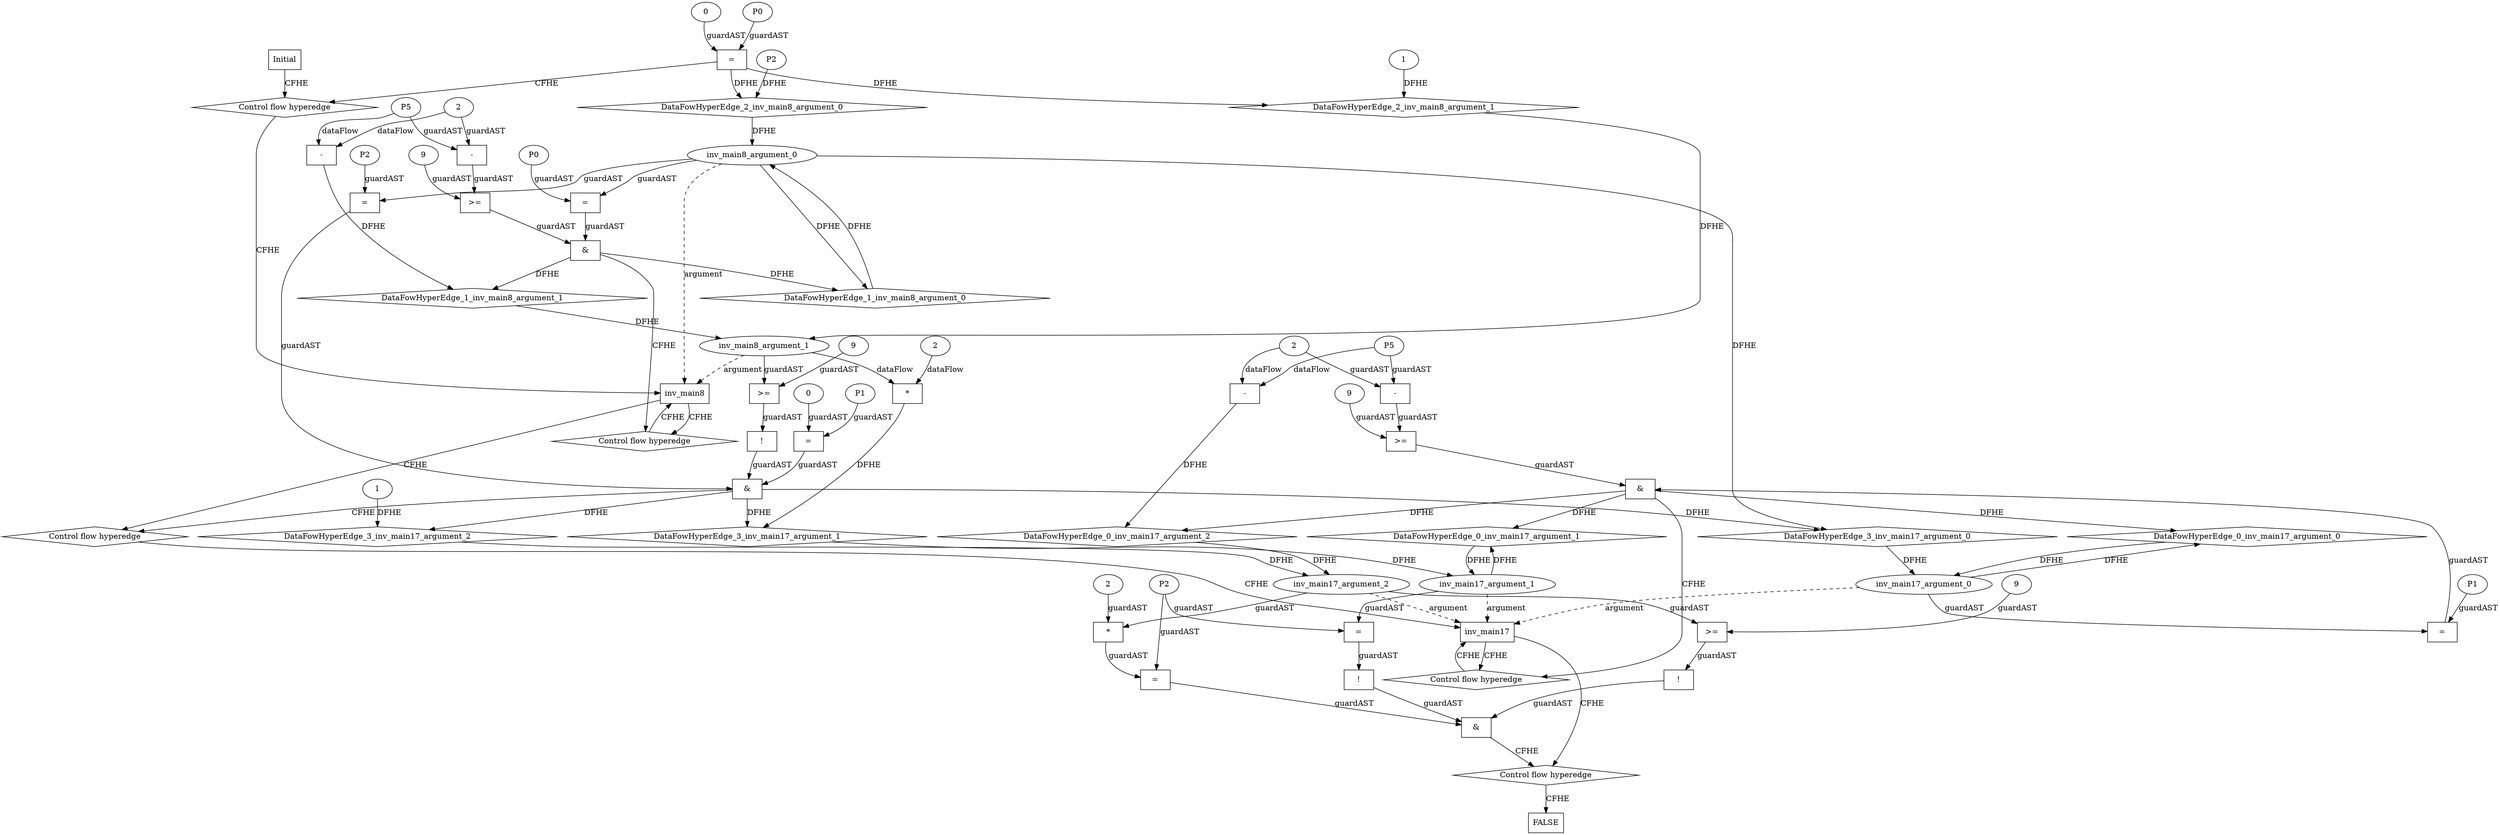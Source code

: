 digraph dag {
"inv_main17" [label="inv_main17" nodeName="inv_main17" class=CONTROL  shape="rect"];
"inv_main8" [label="inv_main8" nodeName="inv_main8" class=CONTROL  shape="rect"];
FALSE [label="FALSE" nodeName=FALSE class=CONTROL  shape="rect"];
Initial [label="Initial" nodeName=Initial class=CONTROL  shape="rect"];
ControlFowHyperEdge_0 [label="Control flow hyperedge" nodeName=ControlFowHyperEdge_0 class=controlFlowHyperEdge shape="diamond"];
"inv_main17" -> ControlFowHyperEdge_0 [label="CFHE"]
ControlFowHyperEdge_0 -> "inv_main17" [label="CFHE"]
ControlFowHyperEdge_1 [label="Control flow hyperedge" nodeName=ControlFowHyperEdge_1 class=controlFlowHyperEdge shape="diamond"];
"inv_main8" -> ControlFowHyperEdge_1 [label="CFHE"]
ControlFowHyperEdge_1 -> "inv_main8" [label="CFHE"]
ControlFowHyperEdge_2 [label="Control flow hyperedge" nodeName=ControlFowHyperEdge_2 class=controlFlowHyperEdge shape="diamond"];
"Initial" -> ControlFowHyperEdge_2 [label="CFHE"]
ControlFowHyperEdge_2 -> "inv_main8" [label="CFHE"]
ControlFowHyperEdge_3 [label="Control flow hyperedge" nodeName=ControlFowHyperEdge_3 class=controlFlowHyperEdge shape="diamond"];
"inv_main8" -> ControlFowHyperEdge_3 [label="CFHE"]
ControlFowHyperEdge_3 -> "inv_main17" [label="CFHE"]
ControlFowHyperEdge_4 [label="Control flow hyperedge" nodeName=ControlFowHyperEdge_4 class=controlFlowHyperEdge shape="diamond"];
"inv_main17" -> ControlFowHyperEdge_4 [label="CFHE"]
ControlFowHyperEdge_4 -> "FALSE" [label="CFHE"]
"inv_main17_argument_0" [label="inv_main17_argument_0" nodeName=argument0 class=argument  head="inv_main17" shape="oval"];
"inv_main17_argument_0" -> "inv_main17"[label="argument" style="dashed"]
"inv_main17_argument_1" [label="inv_main17_argument_1" nodeName=argument1 class=argument  head="inv_main17" shape="oval"];
"inv_main17_argument_1" -> "inv_main17"[label="argument" style="dashed"]
"inv_main17_argument_2" [label="inv_main17_argument_2" nodeName=argument2 class=argument  head="inv_main17" shape="oval"];
"inv_main17_argument_2" -> "inv_main17"[label="argument" style="dashed"]
"inv_main8_argument_0" [label="inv_main8_argument_0" nodeName=argument0 class=argument  head="inv_main8" shape="oval"];
"inv_main8_argument_0" -> "inv_main8"[label="argument" style="dashed"]
"inv_main8_argument_1" [label="inv_main8_argument_1" nodeName=argument1 class=argument  head="inv_main8" shape="oval"];
"inv_main8_argument_1" -> "inv_main8"[label="argument" style="dashed"]

"xxxinv_main17___inv_main17_0xxx_and" [label="&" nodeName="xxxinv_main17___inv_main17_0xxx_and" class=Operator shape="rect"];
"xxxinv_main17___inv_main17_0xxxguard_0_node_0" [label=">=" nodeName="xxxinv_main17___inv_main17_0xxxguard_0_node_0" class=Operator  shape="rect"];
"xxxinv_main17___inv_main17_0xxxguard_0_node_1" [label="9" nodeName="xxxinv_main17___inv_main17_0xxxguard_0_node_1" class=IdealInt ];
"xxxinv_main17___inv_main17_0xxxguard_0_node_2" [label="-" nodeName="xxxinv_main17___inv_main17_0xxxguard_0_node_2" class= Operator shape="rect"];
"xxxinv_main17___inv_main17_0xxxguard_0_node_1" -> "xxxinv_main17___inv_main17_0xxxguard_0_node_0"[label="guardAST"]
"xxxinv_main17___inv_main17_0xxxguard_0_node_2" -> "xxxinv_main17___inv_main17_0xxxguard_0_node_0"[label="guardAST"]
"xxxinv_main17___inv_main17_0xxxdataFlow_0_node_1" -> "xxxinv_main17___inv_main17_0xxxguard_0_node_2"[label="guardAST"]
"xxxinv_main17___inv_main17_0xxxdataFlow_0_node_2" -> "xxxinv_main17___inv_main17_0xxxguard_0_node_2"[label="guardAST"]

"xxxinv_main17___inv_main17_0xxxguard_0_node_0" -> "xxxinv_main17___inv_main17_0xxx_and" [label="guardAST"];
"xxxinv_main17___inv_main17_0xxxguard1_node_0" [label="=" nodeName="xxxinv_main17___inv_main17_0xxxguard1_node_0" class=Operator  shape="rect"];
"xxxinv_main17___inv_main17_0xxxguard1_node_1" [label="P1" nodeName="xxxinv_main17___inv_main17_0xxxguard1_node_1" class=symbolicConstant ];
"xxxinv_main17___inv_main17_0xxxguard1_node_1" -> "xxxinv_main17___inv_main17_0xxxguard1_node_0"[label="guardAST"]
"inv_main17_argument_0" -> "xxxinv_main17___inv_main17_0xxxguard1_node_0"[label="guardAST"]

"xxxinv_main17___inv_main17_0xxxguard1_node_0" -> "xxxinv_main17___inv_main17_0xxx_and" [label="guardAST"];
"xxxinv_main17___inv_main17_0xxx_and" -> "ControlFowHyperEdge_0" [label="CFHE"];
"xxxinv_main17___inv_main17_0xxxdataFlow_0_node_0" [label="-" nodeName="xxxinv_main17___inv_main17_0xxxdataFlow_0_node_0" class= Operator shape="rect"];
"xxxinv_main17___inv_main17_0xxxdataFlow_0_node_1" [label="P5" nodeName="xxxinv_main17___inv_main17_0xxxdataFlow_0_node_1" class=symbolicConstant ];
"xxxinv_main17___inv_main17_0xxxdataFlow_0_node_2" [label="2" nodeName="xxxinv_main17___inv_main17_0xxxdataFlow_0_node_2" class=IdealInt ];
"xxxinv_main17___inv_main17_0xxxdataFlow_0_node_1" -> "xxxinv_main17___inv_main17_0xxxdataFlow_0_node_0"[label="dataFlow"]
"xxxinv_main17___inv_main17_0xxxdataFlow_0_node_2" -> "xxxinv_main17___inv_main17_0xxxdataFlow_0_node_0"[label="dataFlow"]

"xxxinv_main8___inv_main8_1xxx_and" [label="&" nodeName="xxxinv_main8___inv_main8_1xxx_and" class=Operator shape="rect"];
"xxxinv_main8___inv_main8_1xxxguard_0_node_0" [label=">=" nodeName="xxxinv_main8___inv_main8_1xxxguard_0_node_0" class=Operator  shape="rect"];
"xxxinv_main8___inv_main8_1xxxguard_0_node_1" [label="9" nodeName="xxxinv_main8___inv_main8_1xxxguard_0_node_1" class=IdealInt ];
"xxxinv_main8___inv_main8_1xxxguard_0_node_2" [label="-" nodeName="xxxinv_main8___inv_main8_1xxxguard_0_node_2" class= Operator shape="rect"];
"xxxinv_main8___inv_main8_1xxxguard_0_node_1" -> "xxxinv_main8___inv_main8_1xxxguard_0_node_0"[label="guardAST"]
"xxxinv_main8___inv_main8_1xxxguard_0_node_2" -> "xxxinv_main8___inv_main8_1xxxguard_0_node_0"[label="guardAST"]
"xxxinv_main8___inv_main8_1xxxdataFlow_0_node_1" -> "xxxinv_main8___inv_main8_1xxxguard_0_node_2"[label="guardAST"]
"xxxinv_main8___inv_main8_1xxxdataFlow_0_node_2" -> "xxxinv_main8___inv_main8_1xxxguard_0_node_2"[label="guardAST"]

"xxxinv_main8___inv_main8_1xxxguard_0_node_0" -> "xxxinv_main8___inv_main8_1xxx_and" [label="guardAST"];
"xxxinv_main8___inv_main8_1xxxguard1_node_0" [label="=" nodeName="xxxinv_main8___inv_main8_1xxxguard1_node_0" class=Operator  shape="rect"];
"xxxinv_main8___inv_main8_1xxxguard1_node_1" [label="P0" nodeName="xxxinv_main8___inv_main8_1xxxguard1_node_1" class=symbolicConstant ];
"xxxinv_main8___inv_main8_1xxxguard1_node_1" -> "xxxinv_main8___inv_main8_1xxxguard1_node_0"[label="guardAST"]
"inv_main8_argument_0" -> "xxxinv_main8___inv_main8_1xxxguard1_node_0"[label="guardAST"]

"xxxinv_main8___inv_main8_1xxxguard1_node_0" -> "xxxinv_main8___inv_main8_1xxx_and" [label="guardAST"];
"xxxinv_main8___inv_main8_1xxx_and" -> "ControlFowHyperEdge_1" [label="CFHE"];
"xxxinv_main8___inv_main8_1xxxdataFlow_0_node_0" [label="-" nodeName="xxxinv_main8___inv_main8_1xxxdataFlow_0_node_0" class= Operator shape="rect"];
"xxxinv_main8___inv_main8_1xxxdataFlow_0_node_1" [label="P5" nodeName="xxxinv_main8___inv_main8_1xxxdataFlow_0_node_1" class=symbolicConstant ];
"xxxinv_main8___inv_main8_1xxxdataFlow_0_node_2" [label="2" nodeName="xxxinv_main8___inv_main8_1xxxdataFlow_0_node_2" class=IdealInt ];
"xxxinv_main8___inv_main8_1xxxdataFlow_0_node_1" -> "xxxinv_main8___inv_main8_1xxxdataFlow_0_node_0"[label="dataFlow"]
"xxxinv_main8___inv_main8_1xxxdataFlow_0_node_2" -> "xxxinv_main8___inv_main8_1xxxdataFlow_0_node_0"[label="dataFlow"]

"xxxinv_main8___Initial_2xxxguard_0_node_0" [label="=" nodeName="xxxinv_main8___Initial_2xxxguard_0_node_0" class=Operator  shape="rect"];
"xxxinv_main8___Initial_2xxxguard_0_node_1" [label="0" nodeName="xxxinv_main8___Initial_2xxxguard_0_node_1" class=IdealInt ];
"xxxinv_main8___Initial_2xxxguard_0_node_2" [label="P0" nodeName="xxxinv_main8___Initial_2xxxguard_0_node_2" class=symbolicConstant ];
"xxxinv_main8___Initial_2xxxguard_0_node_1" -> "xxxinv_main8___Initial_2xxxguard_0_node_0"[label="guardAST"]
"xxxinv_main8___Initial_2xxxguard_0_node_2" -> "xxxinv_main8___Initial_2xxxguard_0_node_0"[label="guardAST"]

"xxxinv_main8___Initial_2xxxguard_0_node_0" -> "ControlFowHyperEdge_2" [label="CFHE"];
"xxxinv_main8___Initial_2xxxdataFlow_0_node_0" [label="P2" nodeName="xxxinv_main8___Initial_2xxxdataFlow_0_node_0" class=symbolicConstant ];

"xxxinv_main8___Initial_2xxxdataFlow1_node_0" [label="1" nodeName="xxxinv_main8___Initial_2xxxdataFlow1_node_0" class=IdealInt ];

"xxxinv_main17___inv_main8_3xxx_and" [label="&" nodeName="xxxinv_main17___inv_main8_3xxx_and" class=Operator shape="rect"];
"xxxinv_main17___inv_main8_3xxxguard_0_node_0" [label="!" nodeName="xxxinv_main17___inv_main8_3xxxguard_0_node_0" class=Operator shape="rect"];
"xxxinv_main17___inv_main8_3xxxguard_0_node_1" [label=">=" nodeName="xxxinv_main17___inv_main8_3xxxguard_0_node_1" class=Operator  shape="rect"];
"xxxinv_main17___inv_main8_3xxxguard_0_node_2" [label="9" nodeName="xxxinv_main17___inv_main8_3xxxguard_0_node_2" class=IdealInt ];
"xxxinv_main17___inv_main8_3xxxguard_0_node_1" -> "xxxinv_main17___inv_main8_3xxxguard_0_node_0"[label="guardAST"]
"xxxinv_main17___inv_main8_3xxxguard_0_node_2" -> "xxxinv_main17___inv_main8_3xxxguard_0_node_1"[label="guardAST"]
"inv_main8_argument_1" -> "xxxinv_main17___inv_main8_3xxxguard_0_node_1"[label="guardAST"]

"xxxinv_main17___inv_main8_3xxxguard_0_node_0" -> "xxxinv_main17___inv_main8_3xxx_and" [label="guardAST"];
"xxxinv_main17___inv_main8_3xxxguard1_node_0" [label="=" nodeName="xxxinv_main17___inv_main8_3xxxguard1_node_0" class=Operator  shape="rect"];
"xxxinv_main17___inv_main8_3xxxguard1_node_1" [label="0" nodeName="xxxinv_main17___inv_main8_3xxxguard1_node_1" class=IdealInt ];
"xxxinv_main17___inv_main8_3xxxguard1_node_2" [label="P1" nodeName="xxxinv_main17___inv_main8_3xxxguard1_node_2" class=symbolicConstant ];
"xxxinv_main17___inv_main8_3xxxguard1_node_1" -> "xxxinv_main17___inv_main8_3xxxguard1_node_0"[label="guardAST"]
"xxxinv_main17___inv_main8_3xxxguard1_node_2" -> "xxxinv_main17___inv_main8_3xxxguard1_node_0"[label="guardAST"]

"xxxinv_main17___inv_main8_3xxxguard1_node_0" -> "xxxinv_main17___inv_main8_3xxx_and" [label="guardAST"];
"xxxinv_main17___inv_main8_3xxxguard2_node_0" [label="=" nodeName="xxxinv_main17___inv_main8_3xxxguard2_node_0" class=Operator  shape="rect"];
"xxxinv_main17___inv_main8_3xxxguard2_node_1" [label="P2" nodeName="xxxinv_main17___inv_main8_3xxxguard2_node_1" class=symbolicConstant ];
"xxxinv_main17___inv_main8_3xxxguard2_node_1" -> "xxxinv_main17___inv_main8_3xxxguard2_node_0"[label="guardAST"]
"inv_main8_argument_0" -> "xxxinv_main17___inv_main8_3xxxguard2_node_0"[label="guardAST"]

"xxxinv_main17___inv_main8_3xxxguard2_node_0" -> "xxxinv_main17___inv_main8_3xxx_and" [label="guardAST"];
"xxxinv_main17___inv_main8_3xxx_and" -> "ControlFowHyperEdge_3" [label="CFHE"];
"xxxinv_main17___inv_main8_3xxxdataFlow_0_node_0" [label="*" nodeName="xxxinv_main17___inv_main8_3xxxdataFlow_0_node_0" class=Operator  shape="rect"];
"xxxinv_main17___inv_main8_3xxxdataFlow_0_node_1" [label="2" nodeName="xxxinv_main17___inv_main8_3xxxdataFlow_0_node_1" class=constant ];
"xxxinv_main17___inv_main8_3xxxdataFlow_0_node_1" -> "xxxinv_main17___inv_main8_3xxxdataFlow_0_node_0"[label="dataFlow"]
"inv_main8_argument_1" -> "xxxinv_main17___inv_main8_3xxxdataFlow_0_node_0"[label="dataFlow"]

"xxxinv_main17___inv_main8_3xxxdataFlow1_node_0" [label="1" nodeName="xxxinv_main17___inv_main8_3xxxdataFlow1_node_0" class=IdealInt ];

"xxxFALSE___inv_main17_4xxx_and" [label="&" nodeName="xxxFALSE___inv_main17_4xxx_and" class=Operator shape="rect"];
"xxxFALSE___inv_main17_4xxxguard_0_node_0" [label="!" nodeName="xxxFALSE___inv_main17_4xxxguard_0_node_0" class=Operator shape="rect"];
"xxxFALSE___inv_main17_4xxxguard_0_node_1" [label="=" nodeName="xxxFALSE___inv_main17_4xxxguard_0_node_1" class=Operator  shape="rect"];
"xxxFALSE___inv_main17_4xxxguard_0_node_3" [label="P2" nodeName="xxxFALSE___inv_main17_4xxxguard_0_node_3" class=symbolicConstant ];
"xxxFALSE___inv_main17_4xxxguard_0_node_1" -> "xxxFALSE___inv_main17_4xxxguard_0_node_0"[label="guardAST"]
"inv_main17_argument_1" -> "xxxFALSE___inv_main17_4xxxguard_0_node_1"[label="guardAST"]
"xxxFALSE___inv_main17_4xxxguard_0_node_3" -> "xxxFALSE___inv_main17_4xxxguard_0_node_1"[label="guardAST"]

"xxxFALSE___inv_main17_4xxxguard_0_node_0" -> "xxxFALSE___inv_main17_4xxx_and" [label="guardAST"];
"xxxFALSE___inv_main17_4xxxguard1_node_0" [label="=" nodeName="xxxFALSE___inv_main17_4xxxguard1_node_0" class=Operator  shape="rect"];
"xxxFALSE___inv_main17_4xxxguard1_node_2" [label="*" nodeName="xxxFALSE___inv_main17_4xxxguard1_node_2" class=Operator  shape="rect"];
"xxxFALSE___inv_main17_4xxxguard1_node_3" [label="2" nodeName="xxxFALSE___inv_main17_4xxxguard1_node_3" class=constant ];
"xxxFALSE___inv_main17_4xxxguard_0_node_3" -> "xxxFALSE___inv_main17_4xxxguard1_node_0"[label="guardAST"]
"xxxFALSE___inv_main17_4xxxguard1_node_2" -> "xxxFALSE___inv_main17_4xxxguard1_node_0"[label="guardAST"]
"inv_main17_argument_2" -> "xxxFALSE___inv_main17_4xxxguard1_node_2"[label="guardAST"]
"xxxFALSE___inv_main17_4xxxguard1_node_3" -> "xxxFALSE___inv_main17_4xxxguard1_node_2"[label="guardAST"]

"xxxFALSE___inv_main17_4xxxguard1_node_0" -> "xxxFALSE___inv_main17_4xxx_and" [label="guardAST"];
"xxxFALSE___inv_main17_4xxxguard2_node_0" [label="!" nodeName="xxxFALSE___inv_main17_4xxxguard2_node_0" class=Operator shape="rect"];
"xxxFALSE___inv_main17_4xxxguard2_node_1" [label=">=" nodeName="xxxFALSE___inv_main17_4xxxguard2_node_1" class=Operator  shape="rect"];
"xxxFALSE___inv_main17_4xxxguard2_node_2" [label="9" nodeName="xxxFALSE___inv_main17_4xxxguard2_node_2" class=IdealInt ];
"xxxFALSE___inv_main17_4xxxguard2_node_1" -> "xxxFALSE___inv_main17_4xxxguard2_node_0"[label="guardAST"]
"xxxFALSE___inv_main17_4xxxguard2_node_2" -> "xxxFALSE___inv_main17_4xxxguard2_node_1"[label="guardAST"]
"inv_main17_argument_2" -> "xxxFALSE___inv_main17_4xxxguard2_node_1"[label="guardAST"]

"xxxFALSE___inv_main17_4xxxguard2_node_0" -> "xxxFALSE___inv_main17_4xxx_and" [label="guardAST"];
"xxxFALSE___inv_main17_4xxx_and" -> "ControlFowHyperEdge_4" [label="CFHE"];
"inv_main17_argument_0" -> "DataFowHyperEdge_0_inv_main17_argument_0"[label="DFHE"]
"DataFowHyperEdge_0_inv_main17_argument_0" [label="DataFowHyperEdge_0_inv_main17_argument_0" nodeName="DataFowHyperEdge_0_inv_main17_argument_0" class=DataFlowHyperedge shape="diamond"];
"DataFowHyperEdge_0_inv_main17_argument_0" -> "inv_main17_argument_0"[label="DFHE"]
"xxxinv_main17___inv_main17_0xxx_and" -> "DataFowHyperEdge_0_inv_main17_argument_0"[label="DFHE"]
"inv_main17_argument_1" -> "DataFowHyperEdge_0_inv_main17_argument_1"[label="DFHE"]
"DataFowHyperEdge_0_inv_main17_argument_1" [label="DataFowHyperEdge_0_inv_main17_argument_1" nodeName="DataFowHyperEdge_0_inv_main17_argument_1" class=DataFlowHyperedge shape="diamond"];
"DataFowHyperEdge_0_inv_main17_argument_1" -> "inv_main17_argument_1"[label="DFHE"]
"xxxinv_main17___inv_main17_0xxx_and" -> "DataFowHyperEdge_0_inv_main17_argument_1"[label="DFHE"]
"inv_main8_argument_0" -> "DataFowHyperEdge_1_inv_main8_argument_0"[label="DFHE"]
"DataFowHyperEdge_1_inv_main8_argument_0" [label="DataFowHyperEdge_1_inv_main8_argument_0" nodeName="DataFowHyperEdge_1_inv_main8_argument_0" class=DataFlowHyperedge shape="diamond"];
"DataFowHyperEdge_1_inv_main8_argument_0" -> "inv_main8_argument_0"[label="DFHE"]
"xxxinv_main8___inv_main8_1xxx_and" -> "DataFowHyperEdge_1_inv_main8_argument_0"[label="DFHE"]
"inv_main8_argument_0" -> "DataFowHyperEdge_3_inv_main17_argument_0"[label="DFHE"]
"DataFowHyperEdge_3_inv_main17_argument_0" [label="DataFowHyperEdge_3_inv_main17_argument_0" nodeName="DataFowHyperEdge_3_inv_main17_argument_0" class=DataFlowHyperedge shape="diamond"];
"DataFowHyperEdge_3_inv_main17_argument_0" -> "inv_main17_argument_0"[label="DFHE"]
"xxxinv_main17___inv_main8_3xxx_and" -> "DataFowHyperEdge_3_inv_main17_argument_0"[label="DFHE"]
"DataFowHyperEdge_0_inv_main17_argument_2" [label="DataFowHyperEdge_0_inv_main17_argument_2" nodeName="DataFowHyperEdge_0_inv_main17_argument_2" class=DataFlowHyperedge shape="diamond"];
"DataFowHyperEdge_0_inv_main17_argument_2" -> "inv_main17_argument_2"[label="DFHE"]
"xxxinv_main17___inv_main17_0xxx_and" -> "DataFowHyperEdge_0_inv_main17_argument_2"[label="DFHE"]
"xxxinv_main17___inv_main17_0xxxdataFlow_0_node_0" -> "DataFowHyperEdge_0_inv_main17_argument_2" [label="DFHE"];
"DataFowHyperEdge_1_inv_main8_argument_1" [label="DataFowHyperEdge_1_inv_main8_argument_1" nodeName="DataFowHyperEdge_1_inv_main8_argument_1" class=DataFlowHyperedge shape="diamond"];
"DataFowHyperEdge_1_inv_main8_argument_1" -> "inv_main8_argument_1"[label="DFHE"]
"xxxinv_main8___inv_main8_1xxx_and" -> "DataFowHyperEdge_1_inv_main8_argument_1"[label="DFHE"]
"xxxinv_main8___inv_main8_1xxxdataFlow_0_node_0" -> "DataFowHyperEdge_1_inv_main8_argument_1" [label="DFHE"];
"DataFowHyperEdge_2_inv_main8_argument_0" [label="DataFowHyperEdge_2_inv_main8_argument_0" nodeName="DataFowHyperEdge_2_inv_main8_argument_0" class=DataFlowHyperedge shape="diamond"];
"DataFowHyperEdge_2_inv_main8_argument_0" -> "inv_main8_argument_0"[label="DFHE"]
"xxxinv_main8___Initial_2xxxguard_0_node_0" -> "DataFowHyperEdge_2_inv_main8_argument_0"[label="DFHE"]
"xxxinv_main8___Initial_2xxxdataFlow_0_node_0" -> "DataFowHyperEdge_2_inv_main8_argument_0" [label="DFHE"];
"DataFowHyperEdge_2_inv_main8_argument_1" [label="DataFowHyperEdge_2_inv_main8_argument_1" nodeName="DataFowHyperEdge_2_inv_main8_argument_1" class=DataFlowHyperedge shape="diamond"];
"DataFowHyperEdge_2_inv_main8_argument_1" -> "inv_main8_argument_1"[label="DFHE"]
"xxxinv_main8___Initial_2xxxguard_0_node_0" -> "DataFowHyperEdge_2_inv_main8_argument_1"[label="DFHE"]
"xxxinv_main8___Initial_2xxxdataFlow1_node_0" -> "DataFowHyperEdge_2_inv_main8_argument_1" [label="DFHE"];
"DataFowHyperEdge_3_inv_main17_argument_1" [label="DataFowHyperEdge_3_inv_main17_argument_1" nodeName="DataFowHyperEdge_3_inv_main17_argument_1" class=DataFlowHyperedge shape="diamond"];
"DataFowHyperEdge_3_inv_main17_argument_1" -> "inv_main17_argument_1"[label="DFHE"]
"xxxinv_main17___inv_main8_3xxx_and" -> "DataFowHyperEdge_3_inv_main17_argument_1"[label="DFHE"]
"xxxinv_main17___inv_main8_3xxxdataFlow_0_node_0" -> "DataFowHyperEdge_3_inv_main17_argument_1" [label="DFHE"];
"DataFowHyperEdge_3_inv_main17_argument_2" [label="DataFowHyperEdge_3_inv_main17_argument_2" nodeName="DataFowHyperEdge_3_inv_main17_argument_2" class=DataFlowHyperedge shape="diamond"];
"DataFowHyperEdge_3_inv_main17_argument_2" -> "inv_main17_argument_2"[label="DFHE"]
"xxxinv_main17___inv_main8_3xxx_and" -> "DataFowHyperEdge_3_inv_main17_argument_2"[label="DFHE"]
"xxxinv_main17___inv_main8_3xxxdataFlow1_node_0" -> "DataFowHyperEdge_3_inv_main17_argument_2" [label="DFHE"];




}
